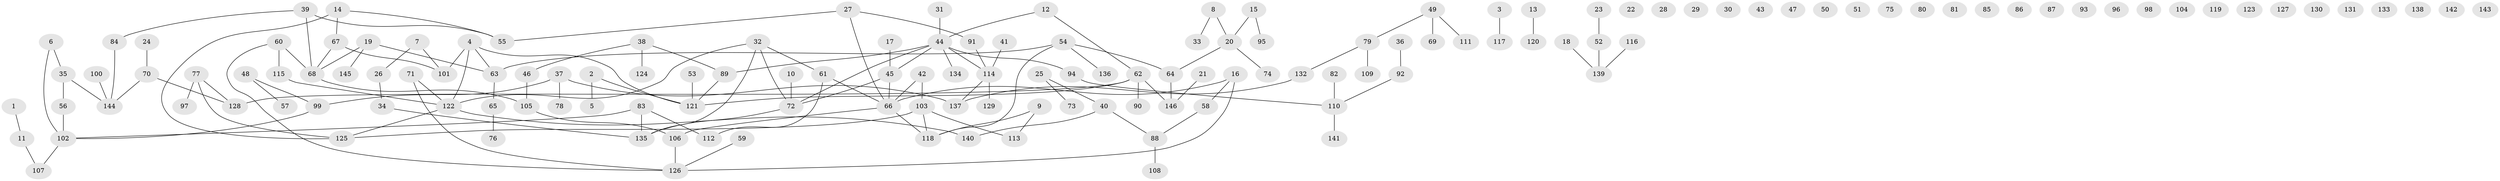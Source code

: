 // Generated by graph-tools (version 1.1) at 2025/49/03/09/25 03:49:13]
// undirected, 146 vertices, 144 edges
graph export_dot {
graph [start="1"]
  node [color=gray90,style=filled];
  1;
  2;
  3;
  4;
  5;
  6;
  7;
  8;
  9;
  10;
  11;
  12;
  13;
  14;
  15;
  16;
  17;
  18;
  19;
  20;
  21;
  22;
  23;
  24;
  25;
  26;
  27;
  28;
  29;
  30;
  31;
  32;
  33;
  34;
  35;
  36;
  37;
  38;
  39;
  40;
  41;
  42;
  43;
  44;
  45;
  46;
  47;
  48;
  49;
  50;
  51;
  52;
  53;
  54;
  55;
  56;
  57;
  58;
  59;
  60;
  61;
  62;
  63;
  64;
  65;
  66;
  67;
  68;
  69;
  70;
  71;
  72;
  73;
  74;
  75;
  76;
  77;
  78;
  79;
  80;
  81;
  82;
  83;
  84;
  85;
  86;
  87;
  88;
  89;
  90;
  91;
  92;
  93;
  94;
  95;
  96;
  97;
  98;
  99;
  100;
  101;
  102;
  103;
  104;
  105;
  106;
  107;
  108;
  109;
  110;
  111;
  112;
  113;
  114;
  115;
  116;
  117;
  118;
  119;
  120;
  121;
  122;
  123;
  124;
  125;
  126;
  127;
  128;
  129;
  130;
  131;
  132;
  133;
  134;
  135;
  136;
  137;
  138;
  139;
  140;
  141;
  142;
  143;
  144;
  145;
  146;
  1 -- 11;
  2 -- 5;
  2 -- 121;
  3 -- 117;
  4 -- 63;
  4 -- 101;
  4 -- 121;
  4 -- 122;
  6 -- 35;
  6 -- 102;
  7 -- 26;
  7 -- 101;
  8 -- 20;
  8 -- 33;
  9 -- 113;
  9 -- 118;
  10 -- 72;
  11 -- 107;
  12 -- 44;
  12 -- 62;
  13 -- 120;
  14 -- 55;
  14 -- 67;
  14 -- 125;
  15 -- 20;
  15 -- 95;
  16 -- 58;
  16 -- 66;
  16 -- 126;
  17 -- 45;
  18 -- 139;
  19 -- 63;
  19 -- 68;
  19 -- 145;
  20 -- 64;
  20 -- 74;
  21 -- 146;
  23 -- 52;
  24 -- 70;
  25 -- 40;
  25 -- 73;
  26 -- 34;
  27 -- 55;
  27 -- 66;
  27 -- 91;
  31 -- 44;
  32 -- 61;
  32 -- 72;
  32 -- 122;
  32 -- 135;
  34 -- 135;
  35 -- 56;
  35 -- 144;
  36 -- 92;
  37 -- 78;
  37 -- 99;
  37 -- 137;
  38 -- 46;
  38 -- 89;
  38 -- 124;
  39 -- 55;
  39 -- 68;
  39 -- 84;
  40 -- 88;
  40 -- 140;
  41 -- 114;
  42 -- 66;
  42 -- 103;
  44 -- 45;
  44 -- 72;
  44 -- 89;
  44 -- 94;
  44 -- 114;
  44 -- 134;
  45 -- 66;
  45 -- 72;
  46 -- 105;
  48 -- 57;
  48 -- 99;
  49 -- 69;
  49 -- 79;
  49 -- 111;
  52 -- 139;
  53 -- 121;
  54 -- 63;
  54 -- 64;
  54 -- 118;
  54 -- 136;
  56 -- 102;
  58 -- 88;
  59 -- 126;
  60 -- 68;
  60 -- 115;
  60 -- 126;
  61 -- 66;
  61 -- 112;
  62 -- 90;
  62 -- 121;
  62 -- 128;
  62 -- 146;
  63 -- 65;
  64 -- 146;
  65 -- 76;
  66 -- 106;
  66 -- 118;
  67 -- 68;
  67 -- 101;
  68 -- 105;
  70 -- 128;
  70 -- 144;
  71 -- 122;
  71 -- 126;
  72 -- 135;
  77 -- 97;
  77 -- 125;
  77 -- 128;
  79 -- 109;
  79 -- 132;
  82 -- 110;
  83 -- 102;
  83 -- 112;
  83 -- 135;
  84 -- 144;
  88 -- 108;
  89 -- 121;
  91 -- 114;
  92 -- 110;
  94 -- 110;
  99 -- 102;
  100 -- 144;
  102 -- 107;
  103 -- 113;
  103 -- 118;
  103 -- 125;
  105 -- 106;
  106 -- 126;
  110 -- 141;
  114 -- 129;
  114 -- 137;
  115 -- 122;
  116 -- 139;
  122 -- 125;
  122 -- 140;
  132 -- 137;
}

